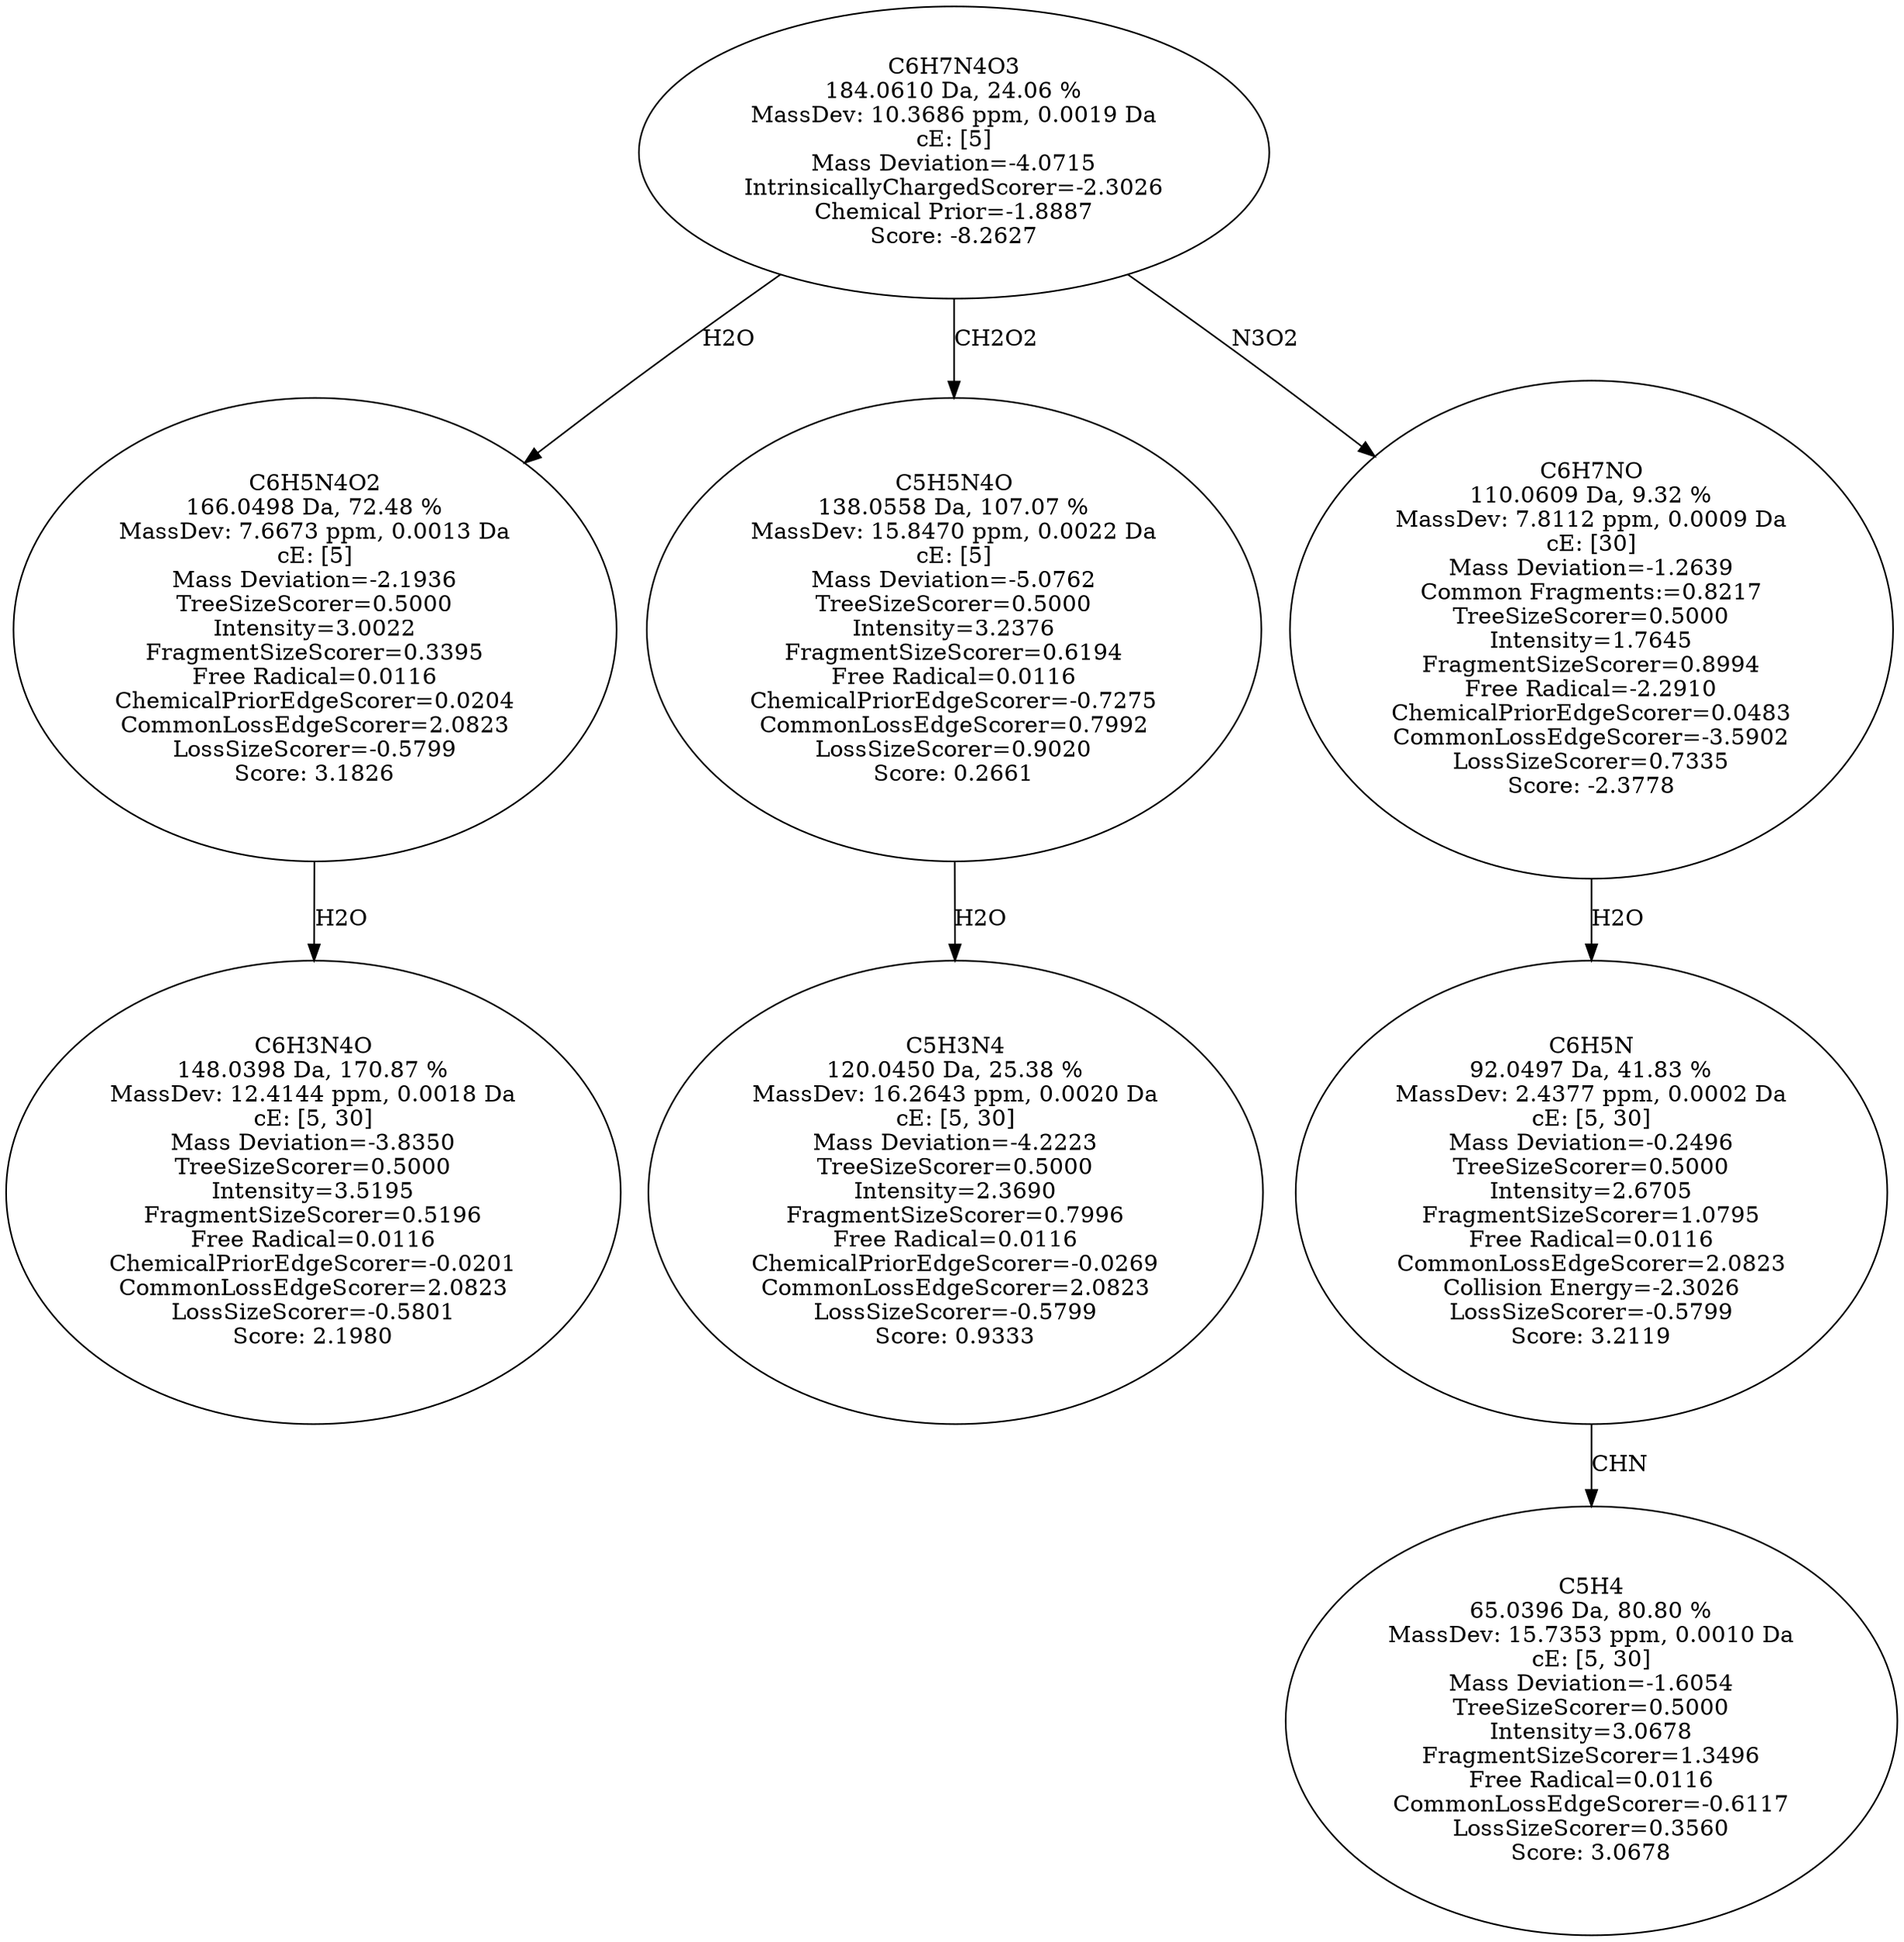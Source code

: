 strict digraph {
v1 [label="C6H3N4O\n148.0398 Da, 170.87 %\nMassDev: 12.4144 ppm, 0.0018 Da\ncE: [5, 30]\nMass Deviation=-3.8350\nTreeSizeScorer=0.5000\nIntensity=3.5195\nFragmentSizeScorer=0.5196\nFree Radical=0.0116\nChemicalPriorEdgeScorer=-0.0201\nCommonLossEdgeScorer=2.0823\nLossSizeScorer=-0.5801\nScore: 2.1980"];
v2 [label="C6H5N4O2\n166.0498 Da, 72.48 %\nMassDev: 7.6673 ppm, 0.0013 Da\ncE: [5]\nMass Deviation=-2.1936\nTreeSizeScorer=0.5000\nIntensity=3.0022\nFragmentSizeScorer=0.3395\nFree Radical=0.0116\nChemicalPriorEdgeScorer=0.0204\nCommonLossEdgeScorer=2.0823\nLossSizeScorer=-0.5799\nScore: 3.1826"];
v3 [label="C5H3N4\n120.0450 Da, 25.38 %\nMassDev: 16.2643 ppm, 0.0020 Da\ncE: [5, 30]\nMass Deviation=-4.2223\nTreeSizeScorer=0.5000\nIntensity=2.3690\nFragmentSizeScorer=0.7996\nFree Radical=0.0116\nChemicalPriorEdgeScorer=-0.0269\nCommonLossEdgeScorer=2.0823\nLossSizeScorer=-0.5799\nScore: 0.9333"];
v4 [label="C5H5N4O\n138.0558 Da, 107.07 %\nMassDev: 15.8470 ppm, 0.0022 Da\ncE: [5]\nMass Deviation=-5.0762\nTreeSizeScorer=0.5000\nIntensity=3.2376\nFragmentSizeScorer=0.6194\nFree Radical=0.0116\nChemicalPriorEdgeScorer=-0.7275\nCommonLossEdgeScorer=0.7992\nLossSizeScorer=0.9020\nScore: 0.2661"];
v5 [label="C5H4\n65.0396 Da, 80.80 %\nMassDev: 15.7353 ppm, 0.0010 Da\ncE: [5, 30]\nMass Deviation=-1.6054\nTreeSizeScorer=0.5000\nIntensity=3.0678\nFragmentSizeScorer=1.3496\nFree Radical=0.0116\nCommonLossEdgeScorer=-0.6117\nLossSizeScorer=0.3560\nScore: 3.0678"];
v6 [label="C6H5N\n92.0497 Da, 41.83 %\nMassDev: 2.4377 ppm, 0.0002 Da\ncE: [5, 30]\nMass Deviation=-0.2496\nTreeSizeScorer=0.5000\nIntensity=2.6705\nFragmentSizeScorer=1.0795\nFree Radical=0.0116\nCommonLossEdgeScorer=2.0823\nCollision Energy=-2.3026\nLossSizeScorer=-0.5799\nScore: 3.2119"];
v7 [label="C6H7NO\n110.0609 Da, 9.32 %\nMassDev: 7.8112 ppm, 0.0009 Da\ncE: [30]\nMass Deviation=-1.2639\nCommon Fragments:=0.8217\nTreeSizeScorer=0.5000\nIntensity=1.7645\nFragmentSizeScorer=0.8994\nFree Radical=-2.2910\nChemicalPriorEdgeScorer=0.0483\nCommonLossEdgeScorer=-3.5902\nLossSizeScorer=0.7335\nScore: -2.3778"];
v8 [label="C6H7N4O3\n184.0610 Da, 24.06 %\nMassDev: 10.3686 ppm, 0.0019 Da\ncE: [5]\nMass Deviation=-4.0715\nIntrinsicallyChargedScorer=-2.3026\nChemical Prior=-1.8887\nScore: -8.2627"];
v2 -> v1 [label="H2O"];
v8 -> v2 [label="H2O"];
v4 -> v3 [label="H2O"];
v8 -> v4 [label="CH2O2"];
v6 -> v5 [label="CHN"];
v7 -> v6 [label="H2O"];
v8 -> v7 [label="N3O2"];
}